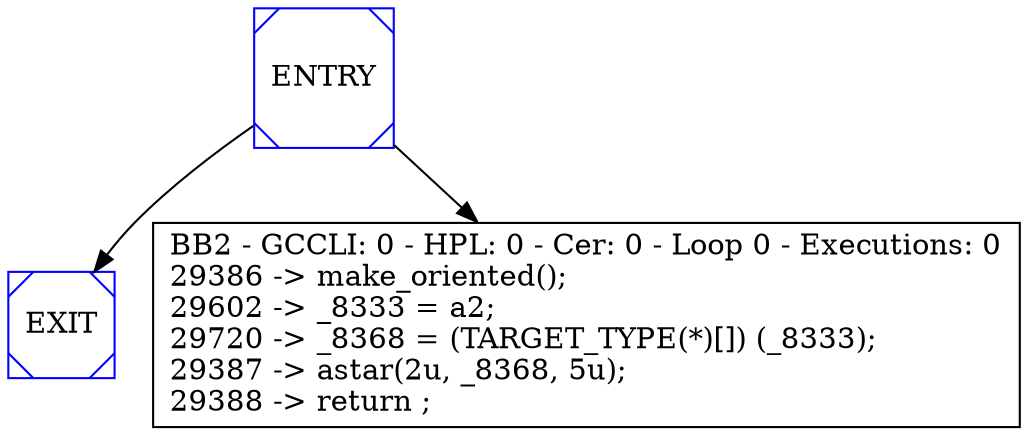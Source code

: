 digraph G {
0[color=blue,shape=Msquare, label="ENTRY"];
1[color=blue,shape=Msquare, label="EXIT"];
2[shape=box, label="BB2 - GCCLI: 0 - HPL: 0 - Cer: 0 - Loop 0 - Executions: 0\n29386 -> make_oriented();\l29602 -> _8333 = a2;\l29720 -> _8368 = (TARGET_TYPE(*)[]) (_8333);\l29387 -> astar(2u, _8368, 5u);\l29388 -> return ;\l"];
0->1 [fontcolor=blue];
0->2 [fontcolor=blue];
}
